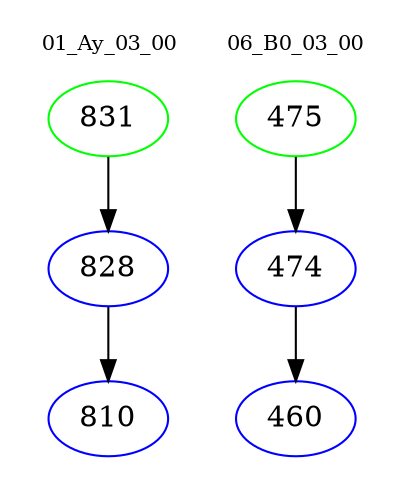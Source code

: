 digraph{
subgraph cluster_0 {
color = white
label = "01_Ay_03_00";
fontsize=10;
T0_831 [label="831", color="green"]
T0_831 -> T0_828 [color="black"]
T0_828 [label="828", color="blue"]
T0_828 -> T0_810 [color="black"]
T0_810 [label="810", color="blue"]
}
subgraph cluster_1 {
color = white
label = "06_B0_03_00";
fontsize=10;
T1_475 [label="475", color="green"]
T1_475 -> T1_474 [color="black"]
T1_474 [label="474", color="blue"]
T1_474 -> T1_460 [color="black"]
T1_460 [label="460", color="blue"]
}
}
